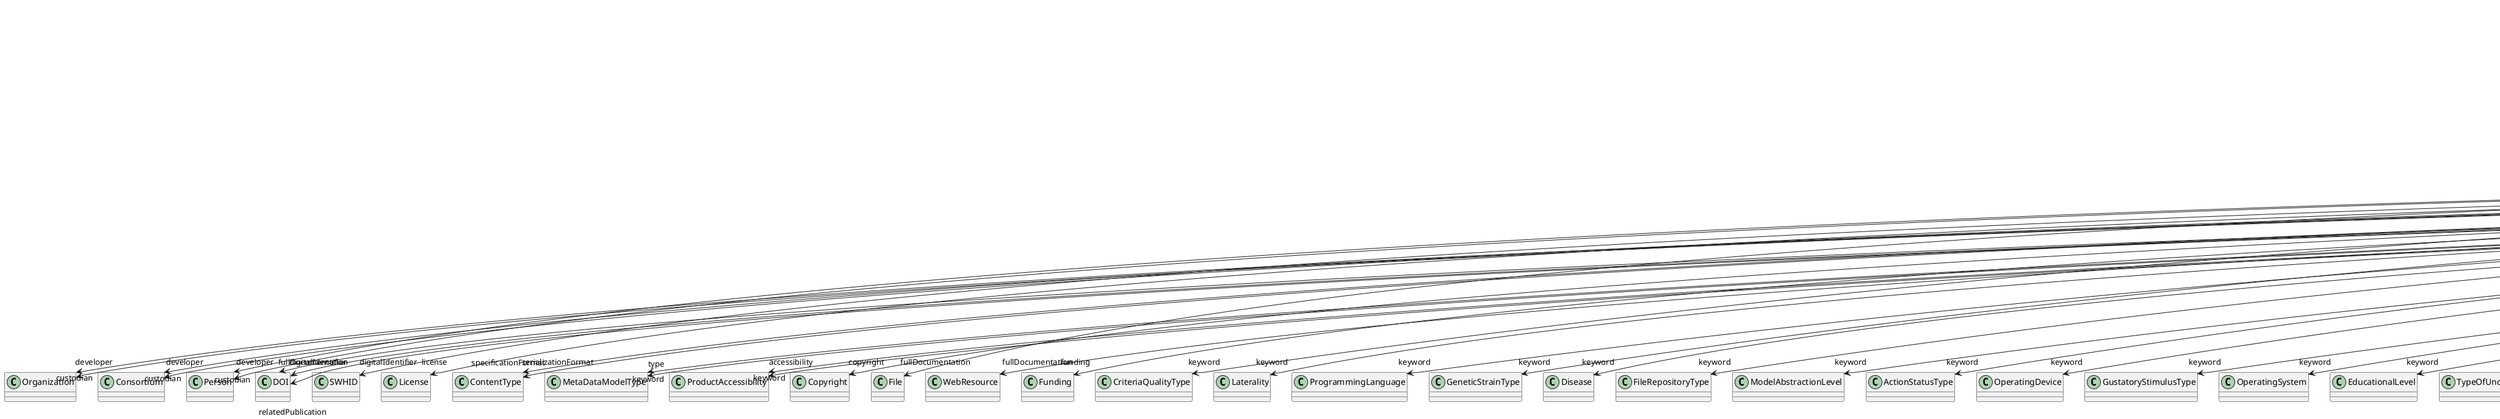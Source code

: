 @startuml
class MetaDataModelVersion {
+developer
+digitalIdentifier
+isAlternativeVersionOf
+isNewVersionOf
+license
+serializationFormat
+specificationFormat
+type
+accessibility
+copyright
+custodian
+description
+fullDocumentation
+fullName
+funding
+homepage
+howToCite
+keyword
+otherContribution
+relatedPublication
+releaseDate
+repository
+shortName
+supportChannel
+versionIdentifier
+versionInnovation

}
MetaDataModelVersion -d-> "developer" Organization
MetaDataModelVersion -d-> "developer" Consortium
MetaDataModelVersion -d-> "developer" Person
MetaDataModelVersion -d-> "digitalIdentifier" DOI
MetaDataModelVersion -d-> "digitalIdentifier" SWHID
MetaDataModelVersion -d-> "isAlternativeVersionOf" MetaDataModelVersion
MetaDataModelVersion -d-> "isNewVersionOf" MetaDataModelVersion
MetaDataModelVersion -d-> "license" License
MetaDataModelVersion -d-> "serializationFormat" ContentType
MetaDataModelVersion -d-> "specificationFormat" ContentType
MetaDataModelVersion -d-> "type" MetaDataModelType
MetaDataModelVersion -d-> "accessibility" ProductAccessibility
MetaDataModelVersion -d-> "copyright" Copyright
MetaDataModelVersion -d-> "custodian" Organization
MetaDataModelVersion -d-> "custodian" Consortium
MetaDataModelVersion -d-> "custodian" Person
MetaDataModelVersion -d-> "fullDocumentation" DOI
MetaDataModelVersion -d-> "fullDocumentation" File
MetaDataModelVersion -d-> "fullDocumentation" WebResource
MetaDataModelVersion -d-> "funding" Funding
MetaDataModelVersion -d-> "keyword" CriteriaQualityType
MetaDataModelVersion -d-> "keyword" Laterality
MetaDataModelVersion -d-> "keyword" ProgrammingLanguage
MetaDataModelVersion -d-> "keyword" GeneticStrainType
MetaDataModelVersion -d-> "keyword" Disease
MetaDataModelVersion -d-> "keyword" FileRepositoryType
MetaDataModelVersion -d-> "keyword" ModelAbstractionLevel
MetaDataModelVersion -d-> "keyword" ActionStatusType
MetaDataModelVersion -d-> "keyword" OperatingDevice
MetaDataModelVersion -d-> "keyword" GustatoryStimulusType
MetaDataModelVersion -d-> "keyword" OperatingSystem
MetaDataModelVersion -d-> "keyword" EducationalLevel
MetaDataModelVersion -d-> "keyword" TypeOfUncertainty
MetaDataModelVersion -d-> "keyword" PreparationType
MetaDataModelVersion -d-> "keyword" AnatomicalAxesOrientation
MetaDataModelVersion -d-> "keyword" Language
MetaDataModelVersion -d-> "keyword" SubjectAttribute
MetaDataModelVersion -d-> "keyword" AgeCategory
MetaDataModelVersion -d-> "keyword" Handedness
MetaDataModelVersion -d-> "keyword" Terminology
MetaDataModelVersion -d-> "keyword" QualitativeOverlap
MetaDataModelVersion -d-> "keyword" StimulationTechnique
MetaDataModelVersion -d-> "keyword" BreedingType
MetaDataModelVersion -d-> "keyword" DataType
MetaDataModelVersion -d-> "keyword" Species
MetaDataModelVersion -d-> "keyword" CranialWindowConstructionType
MetaDataModelVersion -d-> "keyword" ElectricalStimulusType
MetaDataModelVersion -d-> "keyword" CranialWindowReinforcementType
MetaDataModelVersion -d-> "keyword" SoftwareFeature
MetaDataModelVersion -d-> "keyword" Service
MetaDataModelVersion -d-> "keyword" SoftwareApplicationCategory
MetaDataModelVersion -d-> "keyword" Colormap
MetaDataModelVersion -d-> "keyword" ChemicalMixtureType
MetaDataModelVersion -d-> "keyword" SetupType
MetaDataModelVersion -d-> "keyword" AnatomicalPlane
MetaDataModelVersion -d-> "keyword" TissueSampleType
MetaDataModelVersion -d-> "keyword" Technique
MetaDataModelVersion -d-> "keyword" OrganismSystem
MetaDataModelVersion -d-> "keyword" DifferenceMeasure
MetaDataModelVersion -d-> "keyword" OpticalStimulusType
MetaDataModelVersion -d-> "keyword" AnnotationCriteriaType
MetaDataModelVersion -d-> "keyword" ExperimentalApproach
MetaDataModelVersion -d-> "keyword" DiseaseModel
MetaDataModelVersion -d-> "keyword" OrganismSubstance
MetaDataModelVersion -d-> "keyword" PatchClampVariation
MetaDataModelVersion -d-> "keyword" MetaDataModelType
MetaDataModelVersion -d-> "keyword" ModelScope
MetaDataModelVersion -d-> "keyword" CellType
MetaDataModelVersion -d-> "keyword" Organ
MetaDataModelVersion -d-> "keyword" SubcellularEntity
MetaDataModelVersion -d-> "keyword" MeasuredQuantity
MetaDataModelVersion -d-> "keyword" SemanticDataType
MetaDataModelVersion -d-> "keyword" UBERONParcellation
MetaDataModelVersion -d-> "keyword" VisualStimulusType
MetaDataModelVersion -d-> "keyword" AnatomicalIdentificationType
MetaDataModelVersion -d-> "keyword" EthicsAssessment
MetaDataModelVersion -d-> "keyword" BiologicalSex
MetaDataModelVersion -d-> "keyword" TermSuggestion
MetaDataModelVersion -d-> "keyword" ProductAccessibility
MetaDataModelVersion -d-> "keyword" ContributionType
MetaDataModelVersion -d-> "keyword" AuditoryStimulusType
MetaDataModelVersion -d-> "keyword" TissueSampleAttribute
MetaDataModelVersion -d-> "keyword" MolecularEntity
MetaDataModelVersion -d-> "keyword" AtlasType
MetaDataModelVersion -d-> "keyword" CellCultureType
MetaDataModelVersion -d-> "keyword" TactileStimulusType
MetaDataModelVersion -d-> "keyword" LearningResourceType
MetaDataModelVersion -d-> "keyword" AnalysisTechnique
MetaDataModelVersion -d-> "keyword" DeviceType
MetaDataModelVersion -d-> "keyword" StimulationApproach
MetaDataModelVersion -d-> "keyword" FileBundleGrouping
MetaDataModelVersion -d-> "keyword" AnnotationType
MetaDataModelVersion -d-> "keyword" OlfactoryStimulusType
MetaDataModelVersion -d-> "keyword" BiologicalOrder
MetaDataModelVersion -d-> "keyword" UnitOfMeasurement
MetaDataModelVersion -d-> "keyword" FileUsageRole
MetaDataModelVersion -d-> "otherContribution" Contribution
MetaDataModelVersion -d-> "relatedPublication" Chapter
MetaDataModelVersion -d-> "relatedPublication" Book
MetaDataModelVersion -d-> "relatedPublication" ScholarlyArticle
MetaDataModelVersion -d-> "relatedPublication" ISBN
MetaDataModelVersion -d-> "relatedPublication" ISSN
MetaDataModelVersion -d-> "relatedPublication" HANDLE
MetaDataModelVersion -d-> "relatedPublication" DOI
MetaDataModelVersion -d-> "repository" FileRepository

@enduml